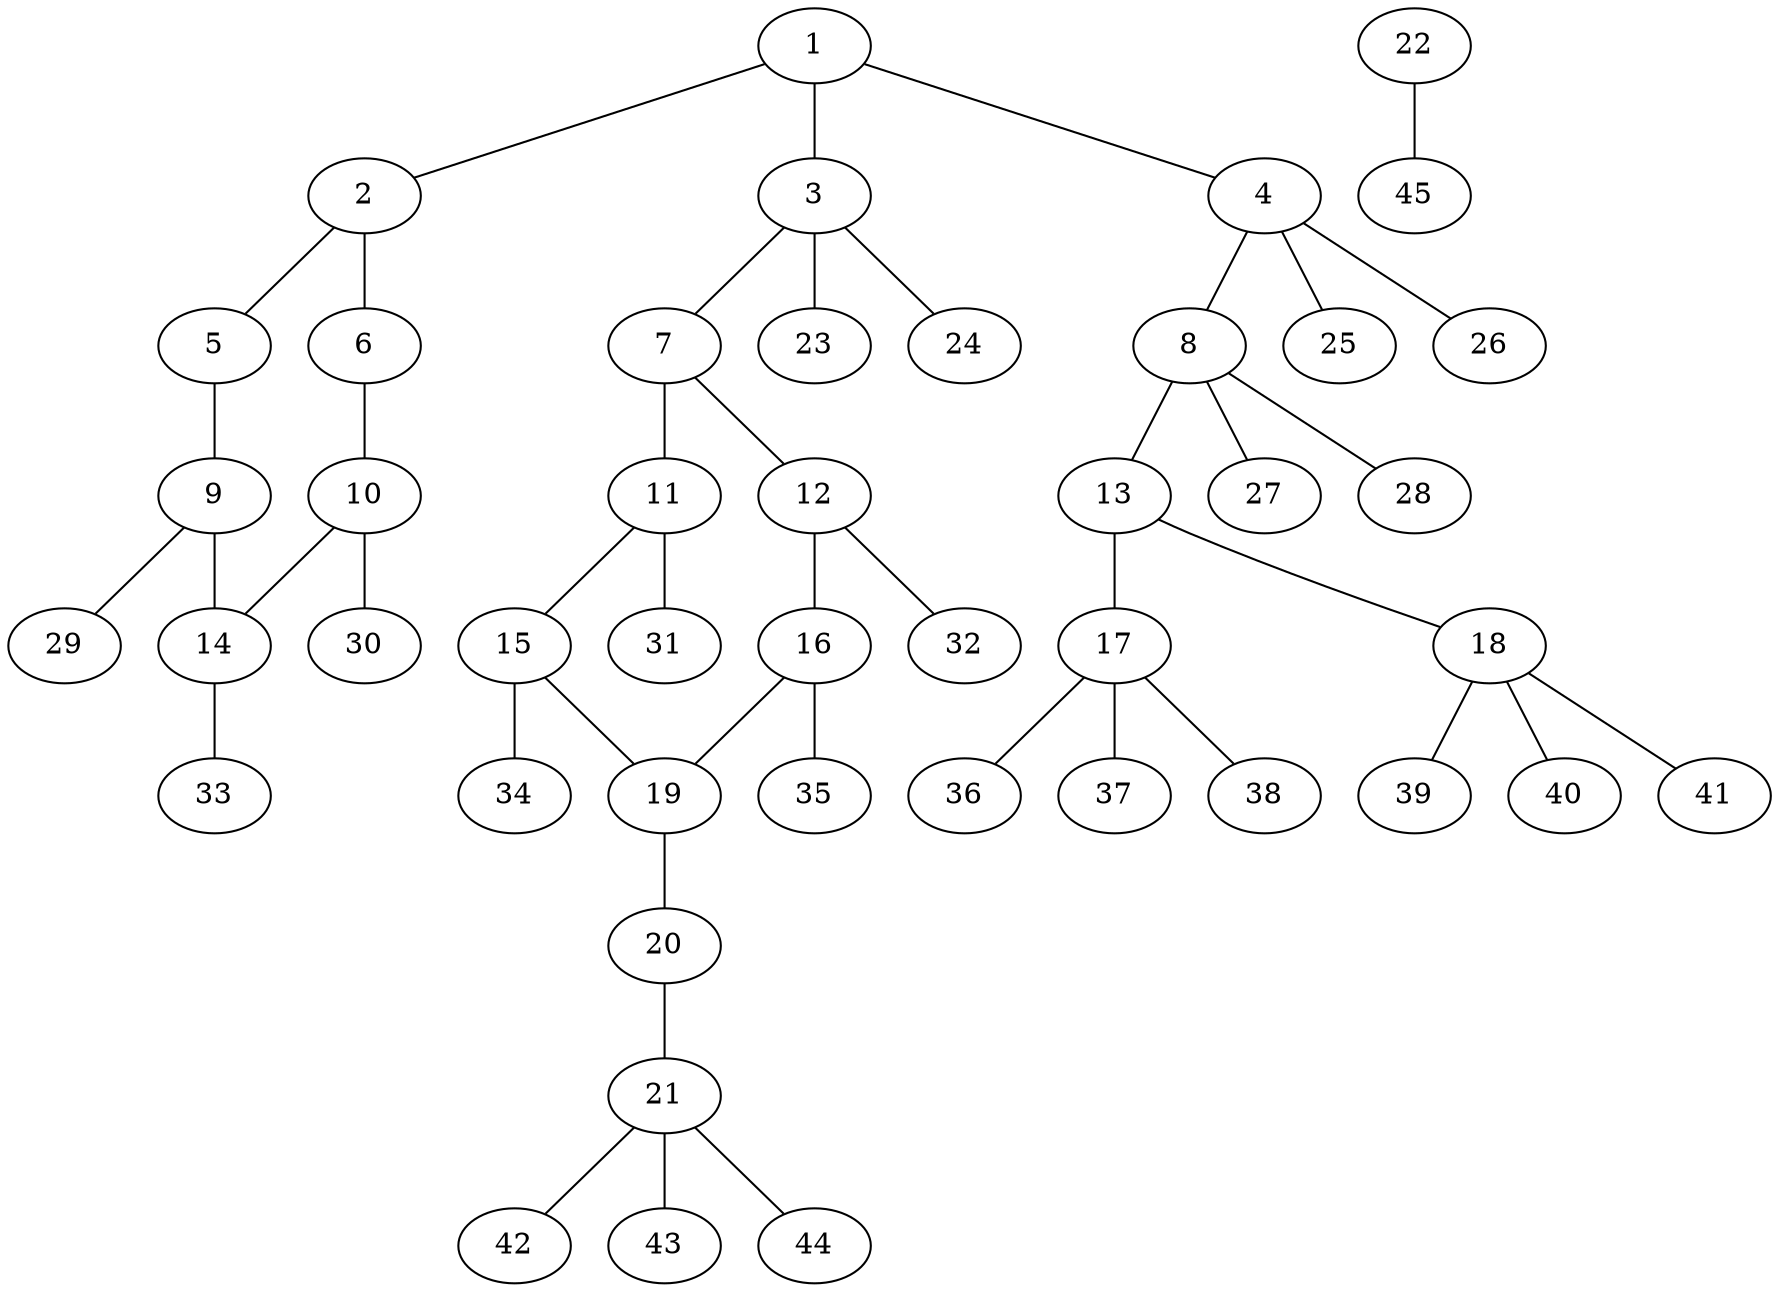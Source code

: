 graph molecule_4306 {
	1	 [chem=N];
	2	 [chem=C];
	1 -- 2	 [valence=1];
	3	 [chem=C];
	1 -- 3	 [valence=1];
	4	 [chem=C];
	1 -- 4	 [valence=1];
	5	 [chem=N];
	2 -- 5	 [valence=2];
	6	 [chem=N];
	2 -- 6	 [valence=1];
	7	 [chem=C];
	3 -- 7	 [valence=1];
	23	 [chem=H];
	3 -- 23	 [valence=1];
	24	 [chem=H];
	3 -- 24	 [valence=1];
	8	 [chem=C];
	4 -- 8	 [valence=1];
	25	 [chem=H];
	4 -- 25	 [valence=1];
	26	 [chem=H];
	4 -- 26	 [valence=1];
	9	 [chem=C];
	5 -- 9	 [valence=1];
	10	 [chem=C];
	6 -- 10	 [valence=2];
	11	 [chem=C];
	7 -- 11	 [valence=2];
	12	 [chem=C];
	7 -- 12	 [valence=1];
	13	 [chem=N];
	8 -- 13	 [valence=1];
	27	 [chem=H];
	8 -- 27	 [valence=1];
	28	 [chem=H];
	8 -- 28	 [valence=1];
	14	 [chem=C];
	9 -- 14	 [valence=2];
	29	 [chem=H];
	9 -- 29	 [valence=1];
	10 -- 14	 [valence=1];
	30	 [chem=H];
	10 -- 30	 [valence=1];
	15	 [chem=C];
	11 -- 15	 [valence=1];
	31	 [chem=H];
	11 -- 31	 [valence=1];
	16	 [chem=C];
	12 -- 16	 [valence=2];
	32	 [chem=H];
	12 -- 32	 [valence=1];
	17	 [chem=C];
	13 -- 17	 [valence=1];
	18	 [chem=C];
	13 -- 18	 [valence=1];
	33	 [chem=H];
	14 -- 33	 [valence=1];
	19	 [chem=C];
	15 -- 19	 [valence=2];
	34	 [chem=H];
	15 -- 34	 [valence=1];
	16 -- 19	 [valence=1];
	35	 [chem=H];
	16 -- 35	 [valence=1];
	36	 [chem=H];
	17 -- 36	 [valence=1];
	37	 [chem=H];
	17 -- 37	 [valence=1];
	38	 [chem=H];
	17 -- 38	 [valence=1];
	39	 [chem=H];
	18 -- 39	 [valence=1];
	40	 [chem=H];
	18 -- 40	 [valence=1];
	41	 [chem=H];
	18 -- 41	 [valence=1];
	20	 [chem=O];
	19 -- 20	 [valence=1];
	21	 [chem=C];
	20 -- 21	 [valence=1];
	42	 [chem=H];
	21 -- 42	 [valence=1];
	43	 [chem=H];
	21 -- 43	 [valence=1];
	44	 [chem=H];
	21 -- 44	 [valence=1];
	22	 [chem=Cl];
	45	 [chem=H];
	22 -- 45	 [valence=1];
}
